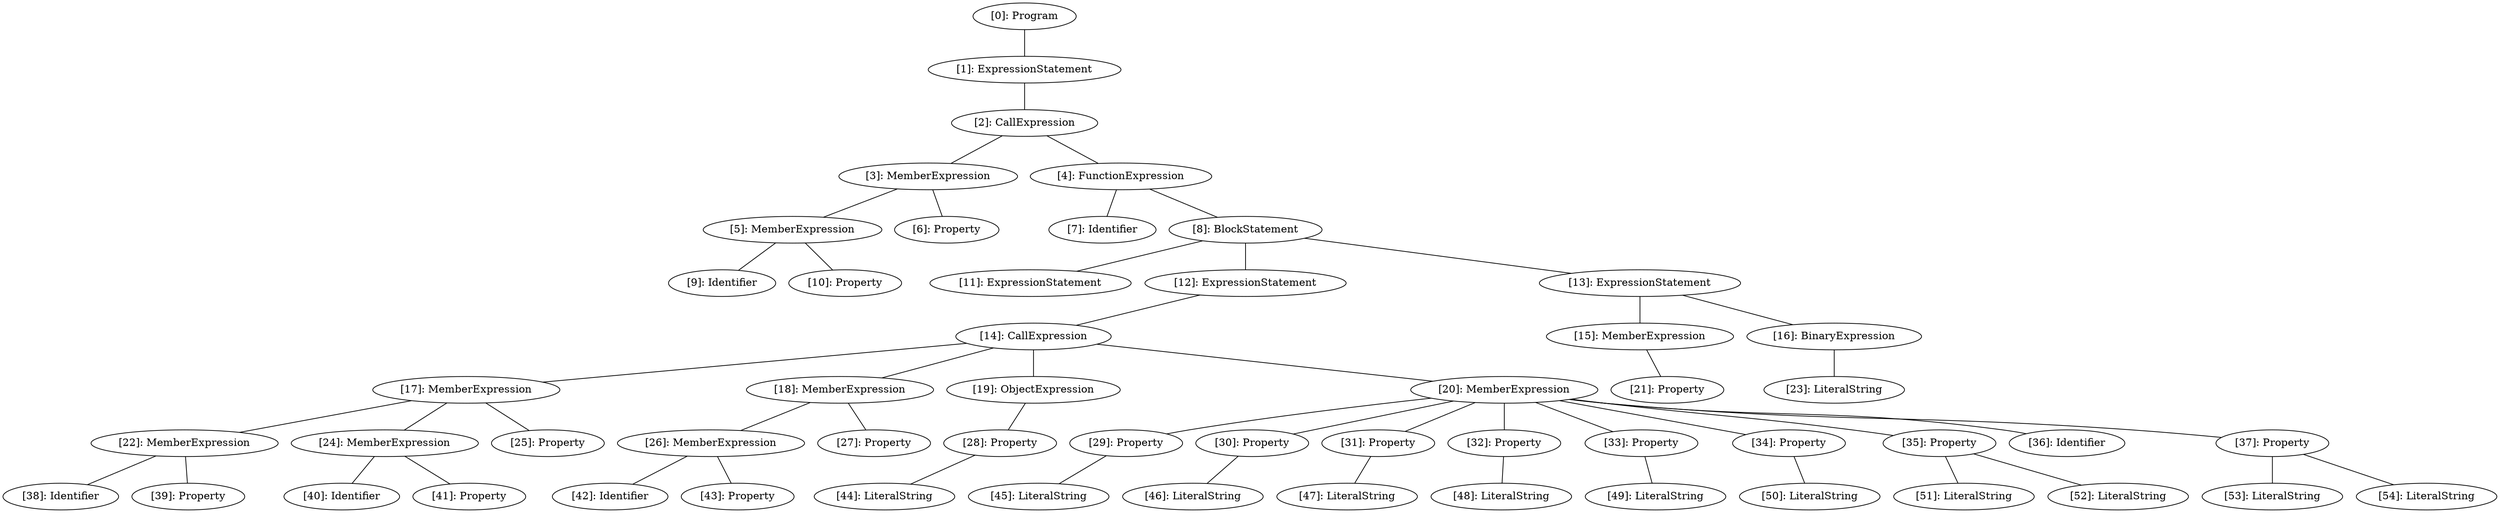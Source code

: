 // Result
graph {
	0 [label="[0]: Program"]
	1 [label="[1]: ExpressionStatement"]
	2 [label="[2]: CallExpression"]
	3 [label="[3]: MemberExpression"]
	4 [label="[4]: FunctionExpression"]
	5 [label="[5]: MemberExpression"]
	6 [label="[6]: Property"]
	7 [label="[7]: Identifier"]
	8 [label="[8]: BlockStatement"]
	9 [label="[9]: Identifier"]
	10 [label="[10]: Property"]
	11 [label="[11]: ExpressionStatement"]
	12 [label="[12]: ExpressionStatement"]
	13 [label="[13]: ExpressionStatement"]
	14 [label="[14]: CallExpression"]
	15 [label="[15]: MemberExpression"]
	16 [label="[16]: BinaryExpression"]
	17 [label="[17]: MemberExpression"]
	18 [label="[18]: MemberExpression"]
	19 [label="[19]: ObjectExpression"]
	20 [label="[20]: MemberExpression"]
	21 [label="[21]: Property"]
	22 [label="[22]: MemberExpression"]
	23 [label="[23]: LiteralString"]
	24 [label="[24]: MemberExpression"]
	25 [label="[25]: Property"]
	26 [label="[26]: MemberExpression"]
	27 [label="[27]: Property"]
	28 [label="[28]: Property"]
	29 [label="[29]: Property"]
	30 [label="[30]: Property"]
	31 [label="[31]: Property"]
	32 [label="[32]: Property"]
	33 [label="[33]: Property"]
	34 [label="[34]: Property"]
	35 [label="[35]: Property"]
	36 [label="[36]: Identifier"]
	37 [label="[37]: Property"]
	38 [label="[38]: Identifier"]
	39 [label="[39]: Property"]
	40 [label="[40]: Identifier"]
	41 [label="[41]: Property"]
	42 [label="[42]: Identifier"]
	43 [label="[43]: Property"]
	44 [label="[44]: LiteralString"]
	45 [label="[45]: LiteralString"]
	46 [label="[46]: LiteralString"]
	47 [label="[47]: LiteralString"]
	48 [label="[48]: LiteralString"]
	49 [label="[49]: LiteralString"]
	50 [label="[50]: LiteralString"]
	51 [label="[51]: LiteralString"]
	52 [label="[52]: LiteralString"]
	53 [label="[53]: LiteralString"]
	54 [label="[54]: LiteralString"]
	0 -- 1
	1 -- 2
	2 -- 3
	2 -- 4
	3 -- 5
	3 -- 6
	4 -- 7
	4 -- 8
	5 -- 9
	5 -- 10
	8 -- 11
	8 -- 12
	8 -- 13
	12 -- 14
	13 -- 15
	13 -- 16
	14 -- 17
	14 -- 18
	14 -- 19
	14 -- 20
	15 -- 21
	16 -- 23
	17 -- 22
	17 -- 24
	17 -- 25
	18 -- 26
	18 -- 27
	19 -- 28
	20 -- 29
	20 -- 30
	20 -- 31
	20 -- 32
	20 -- 33
	20 -- 34
	20 -- 35
	20 -- 36
	20 -- 37
	22 -- 38
	22 -- 39
	24 -- 40
	24 -- 41
	26 -- 42
	26 -- 43
	28 -- 44
	29 -- 45
	30 -- 46
	31 -- 47
	32 -- 48
	33 -- 49
	34 -- 50
	35 -- 51
	35 -- 52
	37 -- 53
	37 -- 54
}
